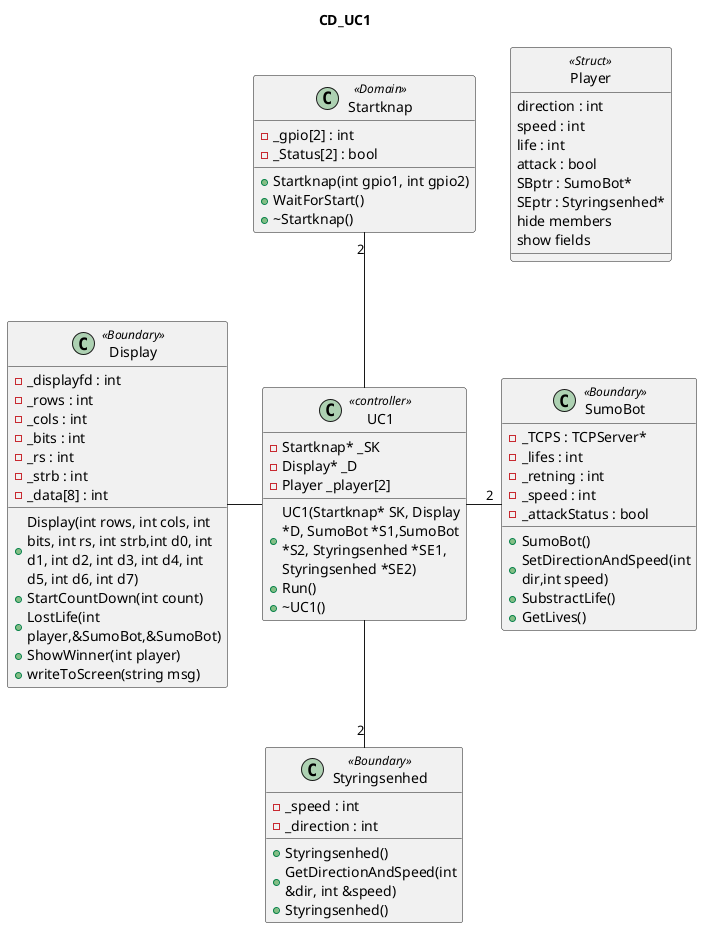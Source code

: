 @startuml
title CD_UC1

skinparam wrapWidth 200

class UC1 <<controller>>{
    +UC1(Startknap* SK, Display *D, SumoBot *S1,SumoBot *S2, Styringsenhed *SE1, Styringsenhed *SE2)
    +Run()
    +~UC1()
    -Startknap* _SK
    -Display* _D
    -Player _player[2]
}

class Startknap <<Domain>>{
-_gpio[2] : int
-_Status[2] : bool
+Startknap(int gpio1, int gpio2)
+WaitForStart()
+~Startknap()

}

class Display<<Boundary>>{
    +Display(int rows, int cols, int bits, int rs, int strb,int d0, int d1, int d2, int d3, int d4, int d5, int d6, int d7)
    +StartCountDown(int count)
    +LostLife(int player,&SumoBot,&SumoBot)
    +ShowWinner(int player)
    +writeToScreen(string msg)
    - _displayfd : int
	- _rows : int
	- _cols : int
	- _bits : int
	- _rs : int
	- _strb : int
	- _data[8] : int
}

class SumoBot <<Boundary>>{
    - _TCPS : TCPServer*
    - _lifes : int
    -_retning : int
    -_speed : int
    -_attackStatus : bool

    +SumoBot()
    +SetDirectionAndSpeed(int dir,int speed)
    +SubstractLife()
    +GetLives()
}
class Styringsenhed <<Boundary>>{
   - _speed : int
    -_direction : int
    +Styringsenhed()
    +GetDirectionAndSpeed(int &dir, int &speed)
    +Styringsenhed()
}

class Player <<Struct>> {
direction : int
speed : int
life : int
attack : bool 
SBptr : SumoBot*
SEptr : Styringsenhed*
hide members
show fields
}
hide <<Struct>> circle

Startknap"2" -- UC1
UC1 -- "2"Styringsenhed
UC1 - "2"SumoBot
Display - UC1

@enduml